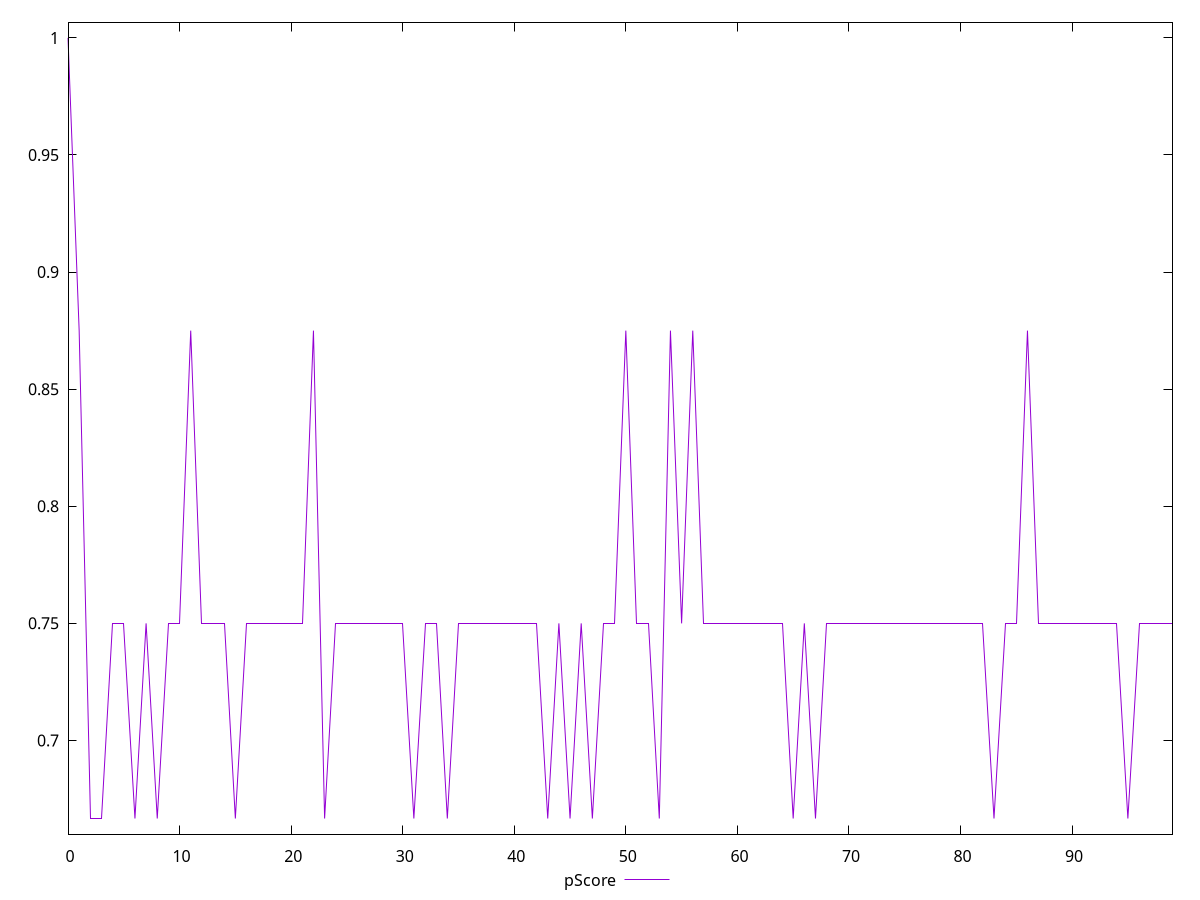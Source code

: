 reset

$pScore <<EOF
0 1
1 0.875
2 0.6666666666666666
3 0.6666666666666666
4 0.75
5 0.75
6 0.6666666666666666
7 0.75
8 0.6666666666666666
9 0.75
10 0.75
11 0.875
12 0.75
13 0.75
14 0.75
15 0.6666666666666666
16 0.75
17 0.75
18 0.75
19 0.75
20 0.75
21 0.75
22 0.875
23 0.6666666666666666
24 0.75
25 0.75
26 0.75
27 0.75
28 0.75
29 0.75
30 0.75
31 0.6666666666666666
32 0.75
33 0.75
34 0.6666666666666666
35 0.75
36 0.75
37 0.75
38 0.75
39 0.75
40 0.75
41 0.75
42 0.75
43 0.6666666666666666
44 0.75
45 0.6666666666666666
46 0.75
47 0.6666666666666666
48 0.75
49 0.75
50 0.875
51 0.75
52 0.75
53 0.6666666666666666
54 0.875
55 0.75
56 0.875
57 0.75
58 0.75
59 0.75
60 0.75
61 0.75
62 0.75
63 0.75
64 0.75
65 0.6666666666666666
66 0.75
67 0.6666666666666666
68 0.75
69 0.75
70 0.75
71 0.75
72 0.75
73 0.75
74 0.75
75 0.75
76 0.75
77 0.75
78 0.75
79 0.75
80 0.75
81 0.75
82 0.75
83 0.6666666666666666
84 0.75
85 0.75
86 0.875
87 0.75
88 0.75
89 0.75
90 0.75
91 0.75
92 0.75
93 0.75
94 0.75
95 0.6666666666666666
96 0.75
97 0.75
98 0.75
99 0.75
EOF

set key outside below
set xrange [0:99]
set yrange [0.6599999999999999:1.0066666666666666]
set trange [0.6599999999999999:1.0066666666666666]
set terminal svg size 640, 500 enhanced background rgb 'white'
set output "report_00008_2021-01-22T20:58:29.167/unminified-css/samples/pages/pScore/values.svg"

plot $pScore title "pScore" with line

reset
